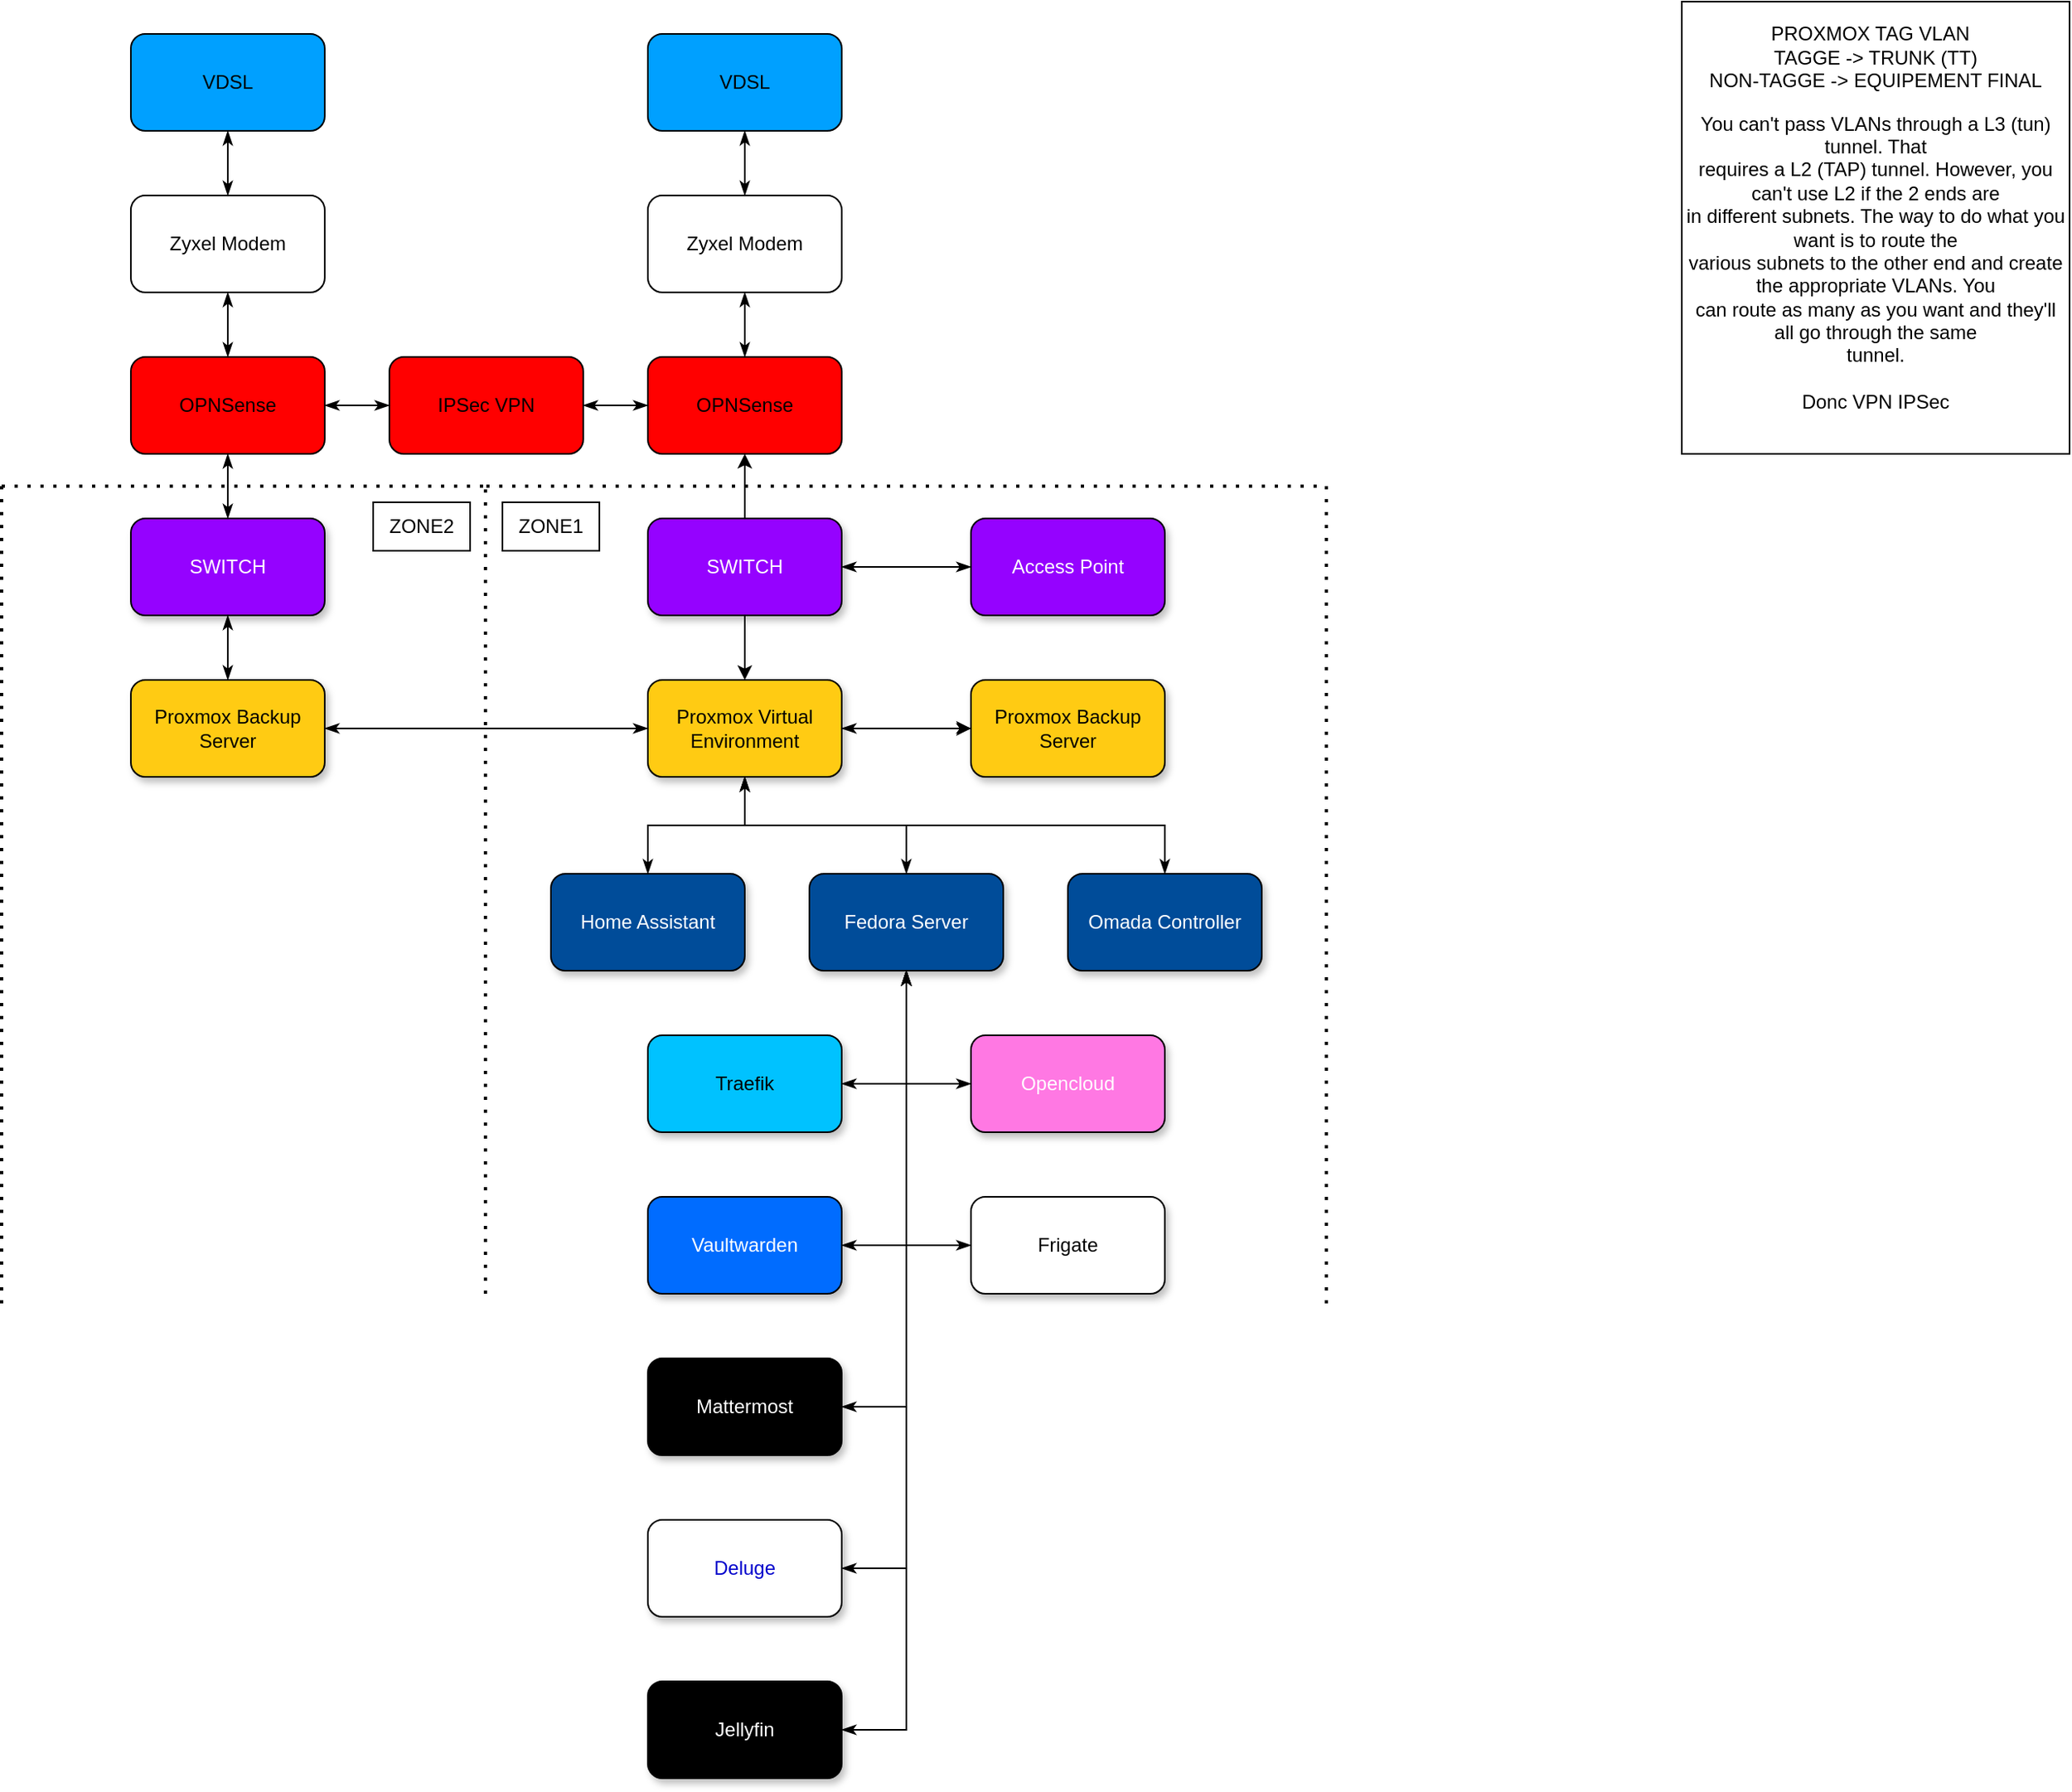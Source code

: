 <mxfile version="26.1.1">
  <diagram name="Page-1" id="q7w2xcFxLOccWnOcLP_V">
    <mxGraphModel dx="2643" dy="1049" grid="1" gridSize="10" guides="1" tooltips="1" connect="1" arrows="1" fold="1" page="1" pageScale="1" pageWidth="850" pageHeight="1100" math="0" shadow="0">
      <root>
        <mxCell id="0" />
        <mxCell id="1" parent="0" />
        <mxCell id="r5COEfUfd3OynUliv0CP-17" style="edgeStyle=orthogonalEdgeStyle;rounded=0;orthogonalLoop=1;jettySize=auto;html=1;" edge="1" parent="1" source="r5COEfUfd3OynUliv0CP-1" target="r5COEfUfd3OynUliv0CP-2">
          <mxGeometry relative="1" as="geometry" />
        </mxCell>
        <mxCell id="r5COEfUfd3OynUliv0CP-20" style="edgeStyle=orthogonalEdgeStyle;rounded=0;orthogonalLoop=1;jettySize=auto;html=1;strokeColor=default;align=center;verticalAlign=middle;fontFamily=Helvetica;fontSize=11;fontColor=default;labelBackgroundColor=default;startArrow=classicThin;startFill=1;endArrow=classicThin;endFill=1;entryX=0.5;entryY=0;entryDx=0;entryDy=0;" edge="1" parent="1" source="r5COEfUfd3OynUliv0CP-1" target="r5COEfUfd3OynUliv0CP-19">
          <mxGeometry relative="1" as="geometry">
            <Array as="points">
              <mxPoint x="260" y="630" />
              <mxPoint x="360" y="630" />
            </Array>
          </mxGeometry>
        </mxCell>
        <mxCell id="r5COEfUfd3OynUliv0CP-71" style="edgeStyle=orthogonalEdgeStyle;rounded=0;orthogonalLoop=1;jettySize=auto;html=1;exitX=0;exitY=0.5;exitDx=0;exitDy=0;strokeColor=default;align=center;verticalAlign=middle;fontFamily=Helvetica;fontSize=11;fontColor=default;labelBackgroundColor=default;startArrow=classicThin;startFill=1;endArrow=classicThin;endFill=1;" edge="1" parent="1" source="r5COEfUfd3OynUliv0CP-1" target="r5COEfUfd3OynUliv0CP-3">
          <mxGeometry relative="1" as="geometry" />
        </mxCell>
        <mxCell id="r5COEfUfd3OynUliv0CP-1" value="Proxmox Virtual Environment" style="rounded=1;whiteSpace=wrap;html=1;fillColor=#FFCB13;glass=0;shadow=1;" vertex="1" parent="1">
          <mxGeometry x="200" y="540" width="120" height="60" as="geometry" />
        </mxCell>
        <mxCell id="r5COEfUfd3OynUliv0CP-70" style="edgeStyle=orthogonalEdgeStyle;rounded=0;orthogonalLoop=1;jettySize=auto;html=1;strokeColor=default;align=center;verticalAlign=middle;fontFamily=Helvetica;fontSize=11;fontColor=default;labelBackgroundColor=default;startArrow=classicThin;startFill=1;endArrow=classicThin;endFill=1;" edge="1" parent="1" source="r5COEfUfd3OynUliv0CP-3" target="r5COEfUfd3OynUliv0CP-68">
          <mxGeometry relative="1" as="geometry" />
        </mxCell>
        <mxCell id="r5COEfUfd3OynUliv0CP-3" value="Proxmox Backup Server" style="rounded=1;whiteSpace=wrap;html=1;fillColor=#FFCB13;shadow=1;" vertex="1" parent="1">
          <mxGeometry x="-120" y="540" width="120" height="60" as="geometry" />
        </mxCell>
        <mxCell id="r5COEfUfd3OynUliv0CP-47" value="" style="edgeStyle=orthogonalEdgeStyle;rounded=0;orthogonalLoop=1;jettySize=auto;html=1;strokeColor=default;align=center;verticalAlign=middle;fontFamily=Helvetica;fontSize=11;fontColor=default;labelBackgroundColor=default;startArrow=classicThin;startFill=1;endArrow=classicThin;endFill=1;" edge="1" parent="1" source="r5COEfUfd3OynUliv0CP-4" target="r5COEfUfd3OynUliv0CP-45">
          <mxGeometry relative="1" as="geometry" />
        </mxCell>
        <mxCell id="r5COEfUfd3OynUliv0CP-4" value="OPNSense" style="rounded=1;whiteSpace=wrap;html=1;fillColor=#FF0000;fontColor=#000000;strokeColor=#000000;" vertex="1" parent="1">
          <mxGeometry x="200" y="340" width="120" height="60" as="geometry" />
        </mxCell>
        <mxCell id="r5COEfUfd3OynUliv0CP-46" value="" style="edgeStyle=orthogonalEdgeStyle;rounded=0;orthogonalLoop=1;jettySize=auto;html=1;strokeColor=default;align=center;verticalAlign=middle;fontFamily=Helvetica;fontSize=11;fontColor=default;labelBackgroundColor=default;startArrow=classicThin;startFill=1;endArrow=classicThin;endFill=1;" edge="1" parent="1" source="r5COEfUfd3OynUliv0CP-7" target="r5COEfUfd3OynUliv0CP-45">
          <mxGeometry relative="1" as="geometry" />
        </mxCell>
        <mxCell id="r5COEfUfd3OynUliv0CP-7" value="OPNSense" style="rounded=1;whiteSpace=wrap;html=1;fillColor=#FF0000;fontColor=#000000;strokeColor=#000000;" vertex="1" parent="1">
          <mxGeometry x="-120" y="340" width="120" height="60" as="geometry" />
        </mxCell>
        <mxCell id="r5COEfUfd3OynUliv0CP-12" style="edgeStyle=orthogonalEdgeStyle;rounded=0;orthogonalLoop=1;jettySize=auto;html=1;strokeColor=default;align=center;verticalAlign=middle;fontFamily=Helvetica;fontSize=11;fontColor=default;labelBackgroundColor=default;startArrow=classicThin;startFill=1;endArrow=classicThin;endFill=1;" edge="1" parent="1" source="r5COEfUfd3OynUliv0CP-9" target="r5COEfUfd3OynUliv0CP-4">
          <mxGeometry relative="1" as="geometry" />
        </mxCell>
        <mxCell id="r5COEfUfd3OynUliv0CP-9" value="Zyxel Modem" style="rounded=1;whiteSpace=wrap;html=1;fillColor=#FFFFFF;fontColor=#000000;strokeColor=#000000;" vertex="1" parent="1">
          <mxGeometry x="200" y="240" width="120" height="60" as="geometry" />
        </mxCell>
        <mxCell id="r5COEfUfd3OynUliv0CP-11" style="edgeStyle=orthogonalEdgeStyle;rounded=0;orthogonalLoop=1;jettySize=auto;html=1;strokeColor=default;align=center;verticalAlign=middle;fontFamily=Helvetica;fontSize=11;fontColor=default;labelBackgroundColor=default;startArrow=classicThin;startFill=1;endArrow=classicThin;endFill=1;" edge="1" parent="1" source="r5COEfUfd3OynUliv0CP-10" target="r5COEfUfd3OynUliv0CP-9">
          <mxGeometry relative="1" as="geometry" />
        </mxCell>
        <mxCell id="r5COEfUfd3OynUliv0CP-10" value="VDSL" style="rounded=1;whiteSpace=wrap;html=1;fillColor=#00A0FF;fontColor=#000000;strokeColor=#000000;" vertex="1" parent="1">
          <mxGeometry x="200" y="140" width="120" height="60" as="geometry" />
        </mxCell>
        <mxCell id="r5COEfUfd3OynUliv0CP-13" style="edgeStyle=orthogonalEdgeStyle;rounded=0;orthogonalLoop=1;jettySize=auto;html=1;strokeColor=default;align=center;verticalAlign=middle;fontFamily=Helvetica;fontSize=11;fontColor=default;labelBackgroundColor=default;startArrow=classicThin;startFill=1;endArrow=classicThin;endFill=1;" edge="1" parent="1" source="r5COEfUfd3OynUliv0CP-14" target="r5COEfUfd3OynUliv0CP-7">
          <mxGeometry relative="1" as="geometry">
            <mxPoint x="-60" y="360" as="targetPoint" />
          </mxGeometry>
        </mxCell>
        <mxCell id="r5COEfUfd3OynUliv0CP-14" value="Zyxel Modem" style="rounded=1;whiteSpace=wrap;html=1;fillColor=#FFFFFF;fontColor=#000000;strokeColor=#000000;" vertex="1" parent="1">
          <mxGeometry x="-120" y="240" width="120" height="60" as="geometry" />
        </mxCell>
        <mxCell id="r5COEfUfd3OynUliv0CP-15" style="edgeStyle=orthogonalEdgeStyle;rounded=0;orthogonalLoop=1;jettySize=auto;html=1;strokeColor=default;align=center;verticalAlign=middle;fontFamily=Helvetica;fontSize=11;fontColor=default;labelBackgroundColor=default;startArrow=classicThin;startFill=1;endArrow=classicThin;endFill=1;" edge="1" parent="1" source="r5COEfUfd3OynUliv0CP-16" target="r5COEfUfd3OynUliv0CP-14">
          <mxGeometry relative="1" as="geometry" />
        </mxCell>
        <mxCell id="r5COEfUfd3OynUliv0CP-16" value="VDSL" style="rounded=1;whiteSpace=wrap;html=1;fillColor=#00A0FF;fontColor=#000000;strokeColor=#000000;" vertex="1" parent="1">
          <mxGeometry x="-120" y="140" width="120" height="60" as="geometry" />
        </mxCell>
        <mxCell id="r5COEfUfd3OynUliv0CP-25" style="edgeStyle=orthogonalEdgeStyle;rounded=0;orthogonalLoop=1;jettySize=auto;html=1;strokeColor=default;align=center;verticalAlign=middle;fontFamily=Helvetica;fontSize=11;fontColor=default;labelBackgroundColor=default;startArrow=classicThin;startFill=1;endArrow=classicThin;endFill=1;" edge="1" parent="1" source="r5COEfUfd3OynUliv0CP-19" target="r5COEfUfd3OynUliv0CP-24">
          <mxGeometry relative="1" as="geometry">
            <Array as="points">
              <mxPoint x="360" y="790" />
            </Array>
          </mxGeometry>
        </mxCell>
        <mxCell id="r5COEfUfd3OynUliv0CP-27" style="edgeStyle=orthogonalEdgeStyle;rounded=0;orthogonalLoop=1;jettySize=auto;html=1;strokeColor=default;align=center;verticalAlign=middle;fontFamily=Helvetica;fontSize=11;fontColor=default;labelBackgroundColor=default;startArrow=classicThin;startFill=1;endArrow=classicThin;endFill=1;" edge="1" parent="1" source="r5COEfUfd3OynUliv0CP-19" target="r5COEfUfd3OynUliv0CP-21">
          <mxGeometry relative="1" as="geometry">
            <Array as="points">
              <mxPoint x="360" y="990" />
            </Array>
          </mxGeometry>
        </mxCell>
        <mxCell id="r5COEfUfd3OynUliv0CP-28" style="edgeStyle=orthogonalEdgeStyle;rounded=0;orthogonalLoop=1;jettySize=auto;html=1;strokeColor=default;align=center;verticalAlign=middle;fontFamily=Helvetica;fontSize=11;fontColor=default;labelBackgroundColor=default;startArrow=classicThin;startFill=1;endArrow=classicThin;endFill=1;" edge="1" parent="1" source="r5COEfUfd3OynUliv0CP-19" target="r5COEfUfd3OynUliv0CP-22">
          <mxGeometry relative="1" as="geometry">
            <Array as="points">
              <mxPoint x="360" y="1090" />
            </Array>
          </mxGeometry>
        </mxCell>
        <mxCell id="r5COEfUfd3OynUliv0CP-49" style="edgeStyle=orthogonalEdgeStyle;rounded=0;orthogonalLoop=1;jettySize=auto;html=1;strokeColor=default;align=center;verticalAlign=middle;fontFamily=Helvetica;fontSize=11;fontColor=default;labelBackgroundColor=default;startArrow=classicThin;startFill=1;endArrow=classicThin;endFill=1;" edge="1" parent="1" source="r5COEfUfd3OynUliv0CP-19" target="r5COEfUfd3OynUliv0CP-23">
          <mxGeometry relative="1" as="geometry">
            <Array as="points">
              <mxPoint x="360" y="890" />
            </Array>
          </mxGeometry>
        </mxCell>
        <mxCell id="r5COEfUfd3OynUliv0CP-72" style="edgeStyle=orthogonalEdgeStyle;rounded=0;orthogonalLoop=1;jettySize=auto;html=1;exitX=0.5;exitY=1;exitDx=0;exitDy=0;strokeColor=default;align=center;verticalAlign=middle;fontFamily=Helvetica;fontSize=11;fontColor=default;labelBackgroundColor=default;startArrow=classicThin;startFill=1;endArrow=classicThin;endFill=1;" edge="1" parent="1" source="r5COEfUfd3OynUliv0CP-19" target="r5COEfUfd3OynUliv0CP-67">
          <mxGeometry relative="1" as="geometry">
            <Array as="points">
              <mxPoint x="360" y="790" />
            </Array>
          </mxGeometry>
        </mxCell>
        <mxCell id="r5COEfUfd3OynUliv0CP-19" value="&lt;font style=&quot;color: rgb(255, 255, 255);&quot;&gt;Fedora Server&lt;/font&gt;" style="rounded=1;whiteSpace=wrap;html=1;fillColor=#004C99;glass=0;shadow=1;" vertex="1" parent="1">
          <mxGeometry x="300" y="660" width="120" height="60" as="geometry" />
        </mxCell>
        <mxCell id="r5COEfUfd3OynUliv0CP-21" value="&lt;font style=&quot;color: rgb(255, 255, 255);&quot;&gt;Mattermost&lt;/font&gt;" style="rounded=1;whiteSpace=wrap;html=1;fillColor=#000000;glass=0;shadow=1;" vertex="1" parent="1">
          <mxGeometry x="200" y="960" width="120" height="60" as="geometry" />
        </mxCell>
        <mxCell id="r5COEfUfd3OynUliv0CP-22" value="&lt;font style=&quot;color: rgb(0, 0, 204);&quot;&gt;Deluge&lt;/font&gt;" style="rounded=1;whiteSpace=wrap;html=1;fillColor=#FFFFFF;glass=0;shadow=1;" vertex="1" parent="1">
          <mxGeometry x="200" y="1060" width="120" height="60" as="geometry" />
        </mxCell>
        <mxCell id="r5COEfUfd3OynUliv0CP-23" value="&lt;font style=&quot;color: rgb(255, 255, 255);&quot;&gt;Vaultwarden&lt;/font&gt;" style="rounded=1;whiteSpace=wrap;html=1;fillColor=#006CFF;glass=0;shadow=1;" vertex="1" parent="1">
          <mxGeometry x="200" y="860" width="120" height="60" as="geometry" />
        </mxCell>
        <mxCell id="r5COEfUfd3OynUliv0CP-24" value="&lt;font style=&quot;color: rgb(0, 0, 0);&quot;&gt;Traefik&lt;/font&gt;" style="rounded=1;whiteSpace=wrap;html=1;fillColor=#00C2FF;glass=0;shadow=1;" vertex="1" parent="1">
          <mxGeometry x="200" y="760" width="120" height="60" as="geometry" />
        </mxCell>
        <mxCell id="r5COEfUfd3OynUliv0CP-29" value="" style="endArrow=none;dashed=1;html=1;dashPattern=1 3;strokeWidth=2;rounded=0;" edge="1" parent="1">
          <mxGeometry width="50" height="50" relative="1" as="geometry">
            <mxPoint x="99.47" y="920" as="sourcePoint" />
            <mxPoint x="99.47" y="420" as="targetPoint" />
          </mxGeometry>
        </mxCell>
        <mxCell id="r5COEfUfd3OynUliv0CP-31" value="" style="endArrow=none;dashed=1;html=1;dashPattern=1 3;strokeWidth=2;rounded=0;" edge="1" parent="1">
          <mxGeometry width="50" height="50" relative="1" as="geometry">
            <mxPoint x="100" y="420" as="sourcePoint" />
            <mxPoint x="620" y="420" as="targetPoint" />
          </mxGeometry>
        </mxCell>
        <mxCell id="r5COEfUfd3OynUliv0CP-33" value="" style="edgeStyle=orthogonalEdgeStyle;rounded=0;orthogonalLoop=1;jettySize=auto;html=1;strokeColor=default;align=center;verticalAlign=middle;fontFamily=Helvetica;fontSize=11;fontColor=default;labelBackgroundColor=default;startArrow=classicThin;startFill=1;endArrow=classicThin;endFill=1;" edge="1" parent="1" source="r5COEfUfd3OynUliv0CP-1" target="r5COEfUfd3OynUliv0CP-2">
          <mxGeometry relative="1" as="geometry">
            <mxPoint x="320" y="570" as="sourcePoint" />
            <mxPoint x="620" y="570" as="targetPoint" />
          </mxGeometry>
        </mxCell>
        <mxCell id="r5COEfUfd3OynUliv0CP-2" value="Proxmox Backup Server" style="rounded=1;whiteSpace=wrap;html=1;fillColor=#FFCB13;shadow=1;" vertex="1" parent="1">
          <mxGeometry x="400" y="540" width="120" height="60" as="geometry" />
        </mxCell>
        <mxCell id="r5COEfUfd3OynUliv0CP-34" value="" style="endArrow=none;dashed=1;html=1;dashPattern=1 3;strokeWidth=2;rounded=0;" edge="1" parent="1">
          <mxGeometry width="50" height="50" relative="1" as="geometry">
            <mxPoint x="-200" y="420" as="sourcePoint" />
            <mxPoint x="100" y="420" as="targetPoint" />
          </mxGeometry>
        </mxCell>
        <mxCell id="r5COEfUfd3OynUliv0CP-35" value="" style="endArrow=none;dashed=1;html=1;dashPattern=1 3;strokeWidth=2;rounded=0;" edge="1" parent="1">
          <mxGeometry width="50" height="50" relative="1" as="geometry">
            <mxPoint x="-200" y="420" as="sourcePoint" />
            <mxPoint x="-200" y="930" as="targetPoint" />
          </mxGeometry>
        </mxCell>
        <mxCell id="r5COEfUfd3OynUliv0CP-41" style="edgeStyle=orthogonalEdgeStyle;rounded=0;orthogonalLoop=1;jettySize=auto;html=1;strokeColor=default;align=center;verticalAlign=middle;fontFamily=Helvetica;fontSize=11;fontColor=default;labelBackgroundColor=default;startArrow=classicThin;startFill=1;endArrow=classicThin;endFill=1;entryX=0.5;entryY=1;entryDx=0;entryDy=0;" edge="1" parent="1" source="r5COEfUfd3OynUliv0CP-39" target="r5COEfUfd3OynUliv0CP-1">
          <mxGeometry relative="1" as="geometry">
            <Array as="points">
              <mxPoint x="200" y="630" />
              <mxPoint x="260" y="630" />
            </Array>
          </mxGeometry>
        </mxCell>
        <mxCell id="r5COEfUfd3OynUliv0CP-39" value="&lt;font style=&quot;color: rgb(255, 255, 255);&quot;&gt;Home Assistant&lt;/font&gt;" style="rounded=1;whiteSpace=wrap;html=1;fillColor=#004C99;glass=0;shadow=1;" vertex="1" parent="1">
          <mxGeometry x="140" y="660" width="120" height="60" as="geometry" />
        </mxCell>
        <mxCell id="r5COEfUfd3OynUliv0CP-38" value="&lt;font style=&quot;color: rgb(255, 255, 255);&quot;&gt;Access Point&lt;/font&gt;" style="rounded=1;whiteSpace=wrap;html=1;fillColor=#9502FF;glass=0;shadow=1;" vertex="1" parent="1">
          <mxGeometry x="400" y="440" width="120" height="60" as="geometry" />
        </mxCell>
        <mxCell id="r5COEfUfd3OynUliv0CP-45" value="IPSec VPN" style="rounded=1;whiteSpace=wrap;html=1;fillColor=#FF0000;fontColor=#000000;strokeColor=#000000;" vertex="1" parent="1">
          <mxGeometry x="40" y="340" width="120" height="60" as="geometry" />
        </mxCell>
        <mxCell id="r5COEfUfd3OynUliv0CP-51" style="edgeStyle=orthogonalEdgeStyle;rounded=0;orthogonalLoop=1;jettySize=auto;html=1;strokeColor=default;align=center;verticalAlign=middle;fontFamily=Helvetica;fontSize=11;fontColor=default;labelBackgroundColor=default;startArrow=classicThin;startFill=1;endArrow=classicThin;endFill=1;" edge="1" parent="1" source="r5COEfUfd3OynUliv0CP-50" target="r5COEfUfd3OynUliv0CP-19">
          <mxGeometry relative="1" as="geometry">
            <Array as="points">
              <mxPoint x="360" y="1190" />
            </Array>
          </mxGeometry>
        </mxCell>
        <mxCell id="r5COEfUfd3OynUliv0CP-50" value="&lt;font style=&quot;color: light-dark(rgb(255, 255, 255), rgb(150, 62, 106));&quot;&gt;Jellyfin&lt;/font&gt;" style="rounded=1;whiteSpace=wrap;html=1;fillColor=light-dark(#ee00ff, #48a5ff);glass=0;shadow=1;gradientColor=#0049FF;gradientDirection=east;" vertex="1" parent="1">
          <mxGeometry x="200" y="1160" width="120" height="60" as="geometry" />
        </mxCell>
        <mxCell id="r5COEfUfd3OynUliv0CP-57" value="" style="edgeStyle=orthogonalEdgeStyle;rounded=0;orthogonalLoop=1;jettySize=auto;html=1;" edge="1" parent="1" source="r5COEfUfd3OynUliv0CP-56" target="r5COEfUfd3OynUliv0CP-4">
          <mxGeometry relative="1" as="geometry" />
        </mxCell>
        <mxCell id="r5COEfUfd3OynUliv0CP-58" value="" style="edgeStyle=orthogonalEdgeStyle;rounded=0;orthogonalLoop=1;jettySize=auto;html=1;" edge="1" parent="1" source="r5COEfUfd3OynUliv0CP-56" target="r5COEfUfd3OynUliv0CP-1">
          <mxGeometry relative="1" as="geometry" />
        </mxCell>
        <mxCell id="r5COEfUfd3OynUliv0CP-62" style="edgeStyle=orthogonalEdgeStyle;rounded=0;orthogonalLoop=1;jettySize=auto;html=1;strokeColor=default;align=center;verticalAlign=middle;fontFamily=Helvetica;fontSize=11;fontColor=default;labelBackgroundColor=default;startArrow=classicThin;startFill=1;endArrow=classicThin;endFill=1;" edge="1" parent="1" source="r5COEfUfd3OynUliv0CP-56" target="r5COEfUfd3OynUliv0CP-38">
          <mxGeometry relative="1" as="geometry" />
        </mxCell>
        <mxCell id="r5COEfUfd3OynUliv0CP-56" value="&lt;font style=&quot;color: rgb(255, 255, 255);&quot;&gt;SWITCH&lt;/font&gt;" style="rounded=1;whiteSpace=wrap;html=1;fillColor=#9502FF;shadow=1;" vertex="1" parent="1">
          <mxGeometry x="200" y="440" width="120" height="60" as="geometry" />
        </mxCell>
        <mxCell id="r5COEfUfd3OynUliv0CP-63" style="edgeStyle=orthogonalEdgeStyle;rounded=0;orthogonalLoop=1;jettySize=auto;html=1;strokeColor=default;align=center;verticalAlign=middle;fontFamily=Helvetica;fontSize=11;fontColor=default;labelBackgroundColor=default;startArrow=classicThin;startFill=1;endArrow=classicThin;endFill=1;" edge="1" parent="1" source="r5COEfUfd3OynUliv0CP-60" target="r5COEfUfd3OynUliv0CP-1">
          <mxGeometry relative="1" as="geometry">
            <Array as="points">
              <mxPoint x="520" y="630" />
              <mxPoint x="260" y="630" />
            </Array>
          </mxGeometry>
        </mxCell>
        <mxCell id="r5COEfUfd3OynUliv0CP-60" value="&lt;font style=&quot;color: rgb(255, 255, 255);&quot;&gt;Omada Controller&lt;/font&gt;" style="rounded=1;whiteSpace=wrap;html=1;fillColor=#004C99;glass=0;shadow=1;" vertex="1" parent="1">
          <mxGeometry x="460" y="660" width="120" height="60" as="geometry" />
        </mxCell>
        <mxCell id="r5COEfUfd3OynUliv0CP-61" value="PROXMOX TAG VLAN&amp;nbsp;&amp;nbsp;&lt;br&gt;TAGGE -&amp;gt; TRUNK (TT)&lt;br&gt;NON-TAGGE -&amp;gt; EQUIPEMENT FINAL&lt;div&gt;&lt;p dir=&quot;auto&quot;&gt;You can&#39;t pass VLANs through a L3 (tun) tunnel.  That &lt;br&gt;requires a L2 (TAP) tunnel.  However, you can&#39;t use L2 if the 2 ends are&lt;br&gt; in different subnets.  The way to do what you want is to route the &lt;br&gt;various subnets to the other end and create the appropriate VLANs.  You &lt;br&gt;can route as many as you want and they&#39;ll all go through the same &lt;br&gt;tunnel.&lt;br&gt;&lt;br&gt;Donc VPN IPSec&lt;/p&gt;&lt;/div&gt;" style="rounded=0;whiteSpace=wrap;html=1;" vertex="1" parent="1">
          <mxGeometry x="840" y="120" width="240" height="280" as="geometry" />
        </mxCell>
        <mxCell id="r5COEfUfd3OynUliv0CP-64" value="ZONE2" style="rounded=0;whiteSpace=wrap;html=1;" vertex="1" parent="1">
          <mxGeometry x="30" y="430" width="60" height="30" as="geometry" />
        </mxCell>
        <mxCell id="r5COEfUfd3OynUliv0CP-65" value="ZONE1" style="rounded=0;whiteSpace=wrap;html=1;" vertex="1" parent="1">
          <mxGeometry x="110" y="430" width="60" height="30" as="geometry" />
        </mxCell>
        <mxCell id="r5COEfUfd3OynUliv0CP-66" value="" style="endArrow=none;dashed=1;html=1;dashPattern=1 3;strokeWidth=2;rounded=0;" edge="1" parent="1">
          <mxGeometry width="50" height="50" relative="1" as="geometry">
            <mxPoint x="620" y="420" as="sourcePoint" />
            <mxPoint x="620" y="930" as="targetPoint" />
            <Array as="points">
              <mxPoint x="620" y="680" />
            </Array>
          </mxGeometry>
        </mxCell>
        <mxCell id="r5COEfUfd3OynUliv0CP-67" value="&lt;font style=&quot;color: light-dark(rgb(255, 255, 255), rgb(150, 62, 106));&quot;&gt;Opencloud&lt;/font&gt;" style="rounded=1;whiteSpace=wrap;html=1;fillColor=light-dark(#FF78E3,#48A5FF);glass=0;shadow=1;gradientColor=none;gradientDirection=east;" vertex="1" parent="1">
          <mxGeometry x="400" y="760" width="120" height="60" as="geometry" />
        </mxCell>
        <mxCell id="r5COEfUfd3OynUliv0CP-69" style="edgeStyle=orthogonalEdgeStyle;rounded=0;orthogonalLoop=1;jettySize=auto;html=1;strokeColor=default;align=center;verticalAlign=middle;fontFamily=Helvetica;fontSize=11;fontColor=default;labelBackgroundColor=default;startArrow=classicThin;startFill=1;endArrow=classicThin;endFill=1;" edge="1" parent="1" source="r5COEfUfd3OynUliv0CP-68" target="r5COEfUfd3OynUliv0CP-7">
          <mxGeometry relative="1" as="geometry" />
        </mxCell>
        <mxCell id="r5COEfUfd3OynUliv0CP-68" value="&lt;font style=&quot;color: rgb(255, 255, 255);&quot;&gt;SWITCH&lt;/font&gt;" style="rounded=1;whiteSpace=wrap;html=1;fillColor=#9502FF;shadow=1;" vertex="1" parent="1">
          <mxGeometry x="-120" y="440" width="120" height="60" as="geometry" />
        </mxCell>
        <mxCell id="r5COEfUfd3OynUliv0CP-75" style="edgeStyle=orthogonalEdgeStyle;rounded=0;orthogonalLoop=1;jettySize=auto;html=1;exitX=0;exitY=0.5;exitDx=0;exitDy=0;shadow=0;strokeColor=default;align=center;verticalAlign=middle;fontFamily=Helvetica;fontSize=11;fontColor=default;labelBackgroundColor=default;startArrow=classicThin;startFill=1;endArrow=classicThin;endFill=1;" edge="1" parent="1" source="r5COEfUfd3OynUliv0CP-74" target="r5COEfUfd3OynUliv0CP-19">
          <mxGeometry relative="1" as="geometry" />
        </mxCell>
        <mxCell id="r5COEfUfd3OynUliv0CP-74" value="&lt;font style=&quot;color: light-dark(rgb(0, 0, 0), rgb(150, 62, 106));&quot;&gt;Frigate&lt;/font&gt;" style="rounded=1;whiteSpace=wrap;html=1;fillColor=default;glass=0;shadow=1;gradientColor=none;gradientDirection=east;" vertex="1" parent="1">
          <mxGeometry x="400" y="860" width="120" height="60" as="geometry" />
        </mxCell>
      </root>
    </mxGraphModel>
  </diagram>
</mxfile>
